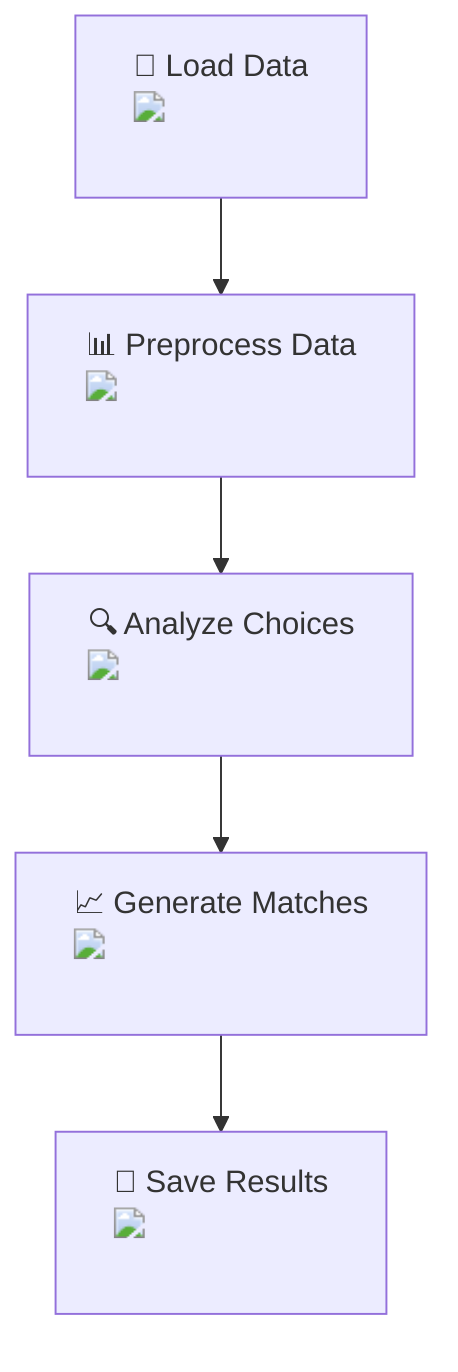 flowchart TD
    A["📂 Load Data <img src='icons/file.svg' /> <br/>"] --> B["📊 Preprocess Data <img src='icons/table.svg' /> <br/>"]
    B --> C["🔍 Analyze Choices <img src='icons/brain.svg' /> <br/>"]
    C --> D["📈 Generate Matches <img src='icons/table.svg' /> <br/>"]
    D --> E["💾 Save Results <img src='icons/file.svg' /> <br/>"]